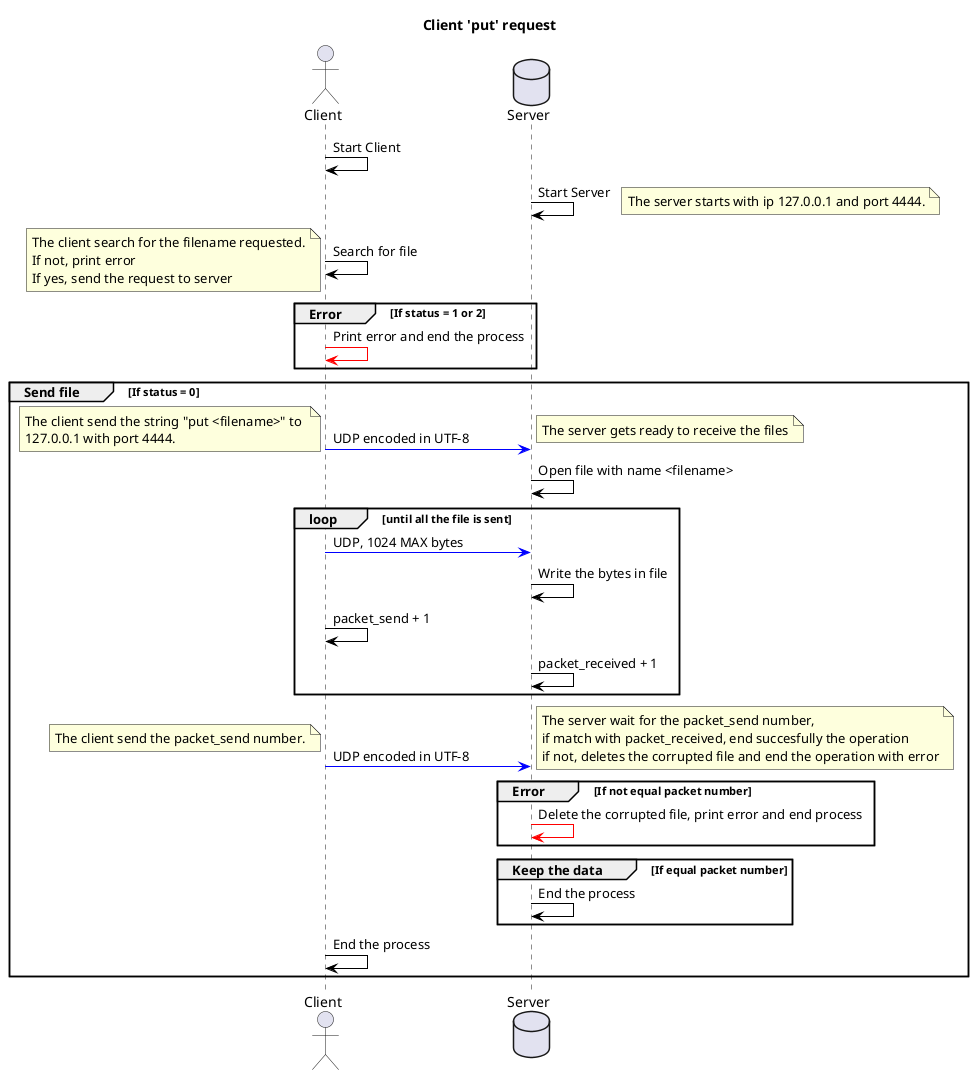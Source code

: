 @startuml ClientUMLlist

title Client 'put' request

actor Client as Client
database Server as Server
Client -[#Black]> Client : Start Client
Server -[#Black]> Server : Start Server
note right
The server starts with ip 127.0.0.1 and port 4444.
end note
Client -[#Black]> Client  : Search for file
note left
The client search for the filename requested.
If not, print error
If yes, send the request to server
end note
group Error [If status = 1 or 2]
    Client -[#Red]> Client  : Print error and end the process
end
group Send file [If status = 0]
    Client -[#Blue]> Server : UDP encoded in UTF-8
    note left
    The client send the string "put <filename>" to 
    127.0.0.1 with port 4444.
    end note
    note right
    The server gets ready to receive the files
    end note
    Server -[#Black]> Server : Open file with name <filename>
    loop until all the file is sent
        Client -[#Blue]> Server : UDP, 1024 MAX bytes
        Server -[#Black]> Server : Write the bytes in file
        Client -[#Black]> Client : packet_send + 1
        Server -[#Black]> Server : packet_received + 1
    end
    Client -[#Blue]> Server : UDP encoded in UTF-8
    note left
    The client send the packet_send number.
    end note
    note right
    The server wait for the packet_send number,
    if match with packet_received, end succesfully the operation
    if not, deletes the corrupted file and end the operation with error
    end note
    group Error [If not equal packet number]
    Server -[#Red]> Server : Delete the corrupted file, print error and end process
    end
    group Keep the data [If equal packet number]
    Server -[#Black]> Server : End the process
    end
    Client -[#Black]> Client : End the process
end

@enduml
